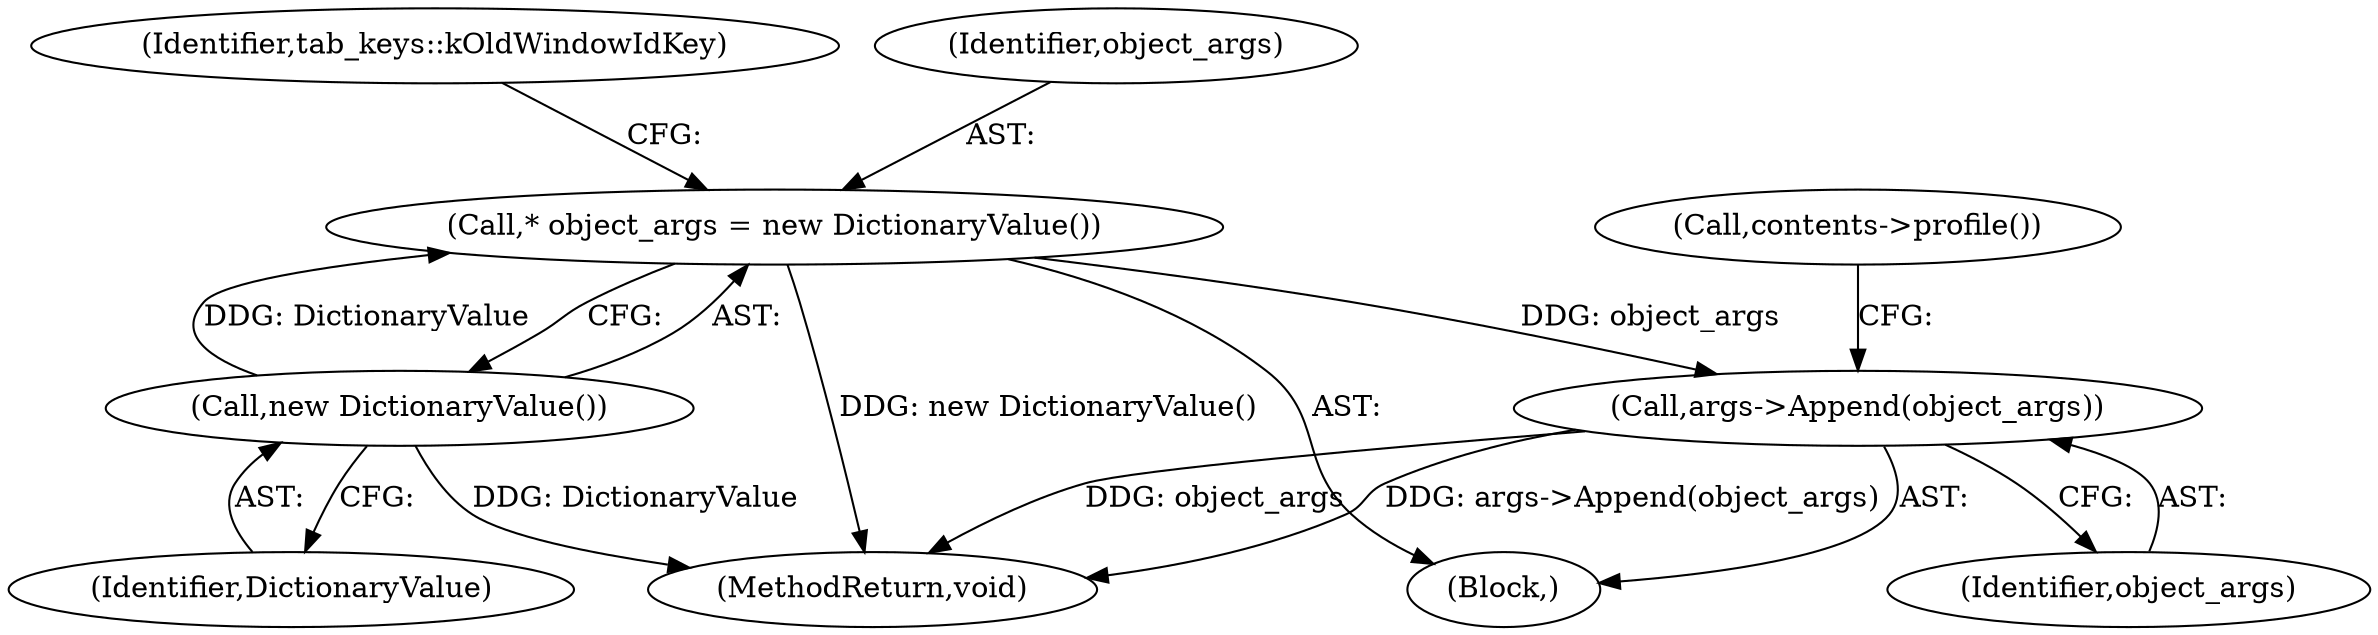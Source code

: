 digraph "0_Chrome_e89cfcb9090e8c98129ae9160c513f504db74599_0@pointer" {
"1000129" [label="(Call,args->Append(object_args))"];
"1000116" [label="(Call,* object_args = new DictionaryValue())"];
"1000118" [label="(Call,new DictionaryValue())"];
"1000129" [label="(Call,args->Append(object_args))"];
"1000121" [label="(Identifier,tab_keys::kOldWindowIdKey)"];
"1000132" [label="(Call,contents->profile())"];
"1000136" [label="(MethodReturn,void)"];
"1000103" [label="(Block,)"];
"1000116" [label="(Call,* object_args = new DictionaryValue())"];
"1000119" [label="(Identifier,DictionaryValue)"];
"1000118" [label="(Call,new DictionaryValue())"];
"1000117" [label="(Identifier,object_args)"];
"1000130" [label="(Identifier,object_args)"];
"1000129" -> "1000103"  [label="AST: "];
"1000129" -> "1000130"  [label="CFG: "];
"1000130" -> "1000129"  [label="AST: "];
"1000132" -> "1000129"  [label="CFG: "];
"1000129" -> "1000136"  [label="DDG: object_args"];
"1000129" -> "1000136"  [label="DDG: args->Append(object_args)"];
"1000116" -> "1000129"  [label="DDG: object_args"];
"1000116" -> "1000103"  [label="AST: "];
"1000116" -> "1000118"  [label="CFG: "];
"1000117" -> "1000116"  [label="AST: "];
"1000118" -> "1000116"  [label="AST: "];
"1000121" -> "1000116"  [label="CFG: "];
"1000116" -> "1000136"  [label="DDG: new DictionaryValue()"];
"1000118" -> "1000116"  [label="DDG: DictionaryValue"];
"1000118" -> "1000119"  [label="CFG: "];
"1000119" -> "1000118"  [label="AST: "];
"1000118" -> "1000136"  [label="DDG: DictionaryValue"];
}
